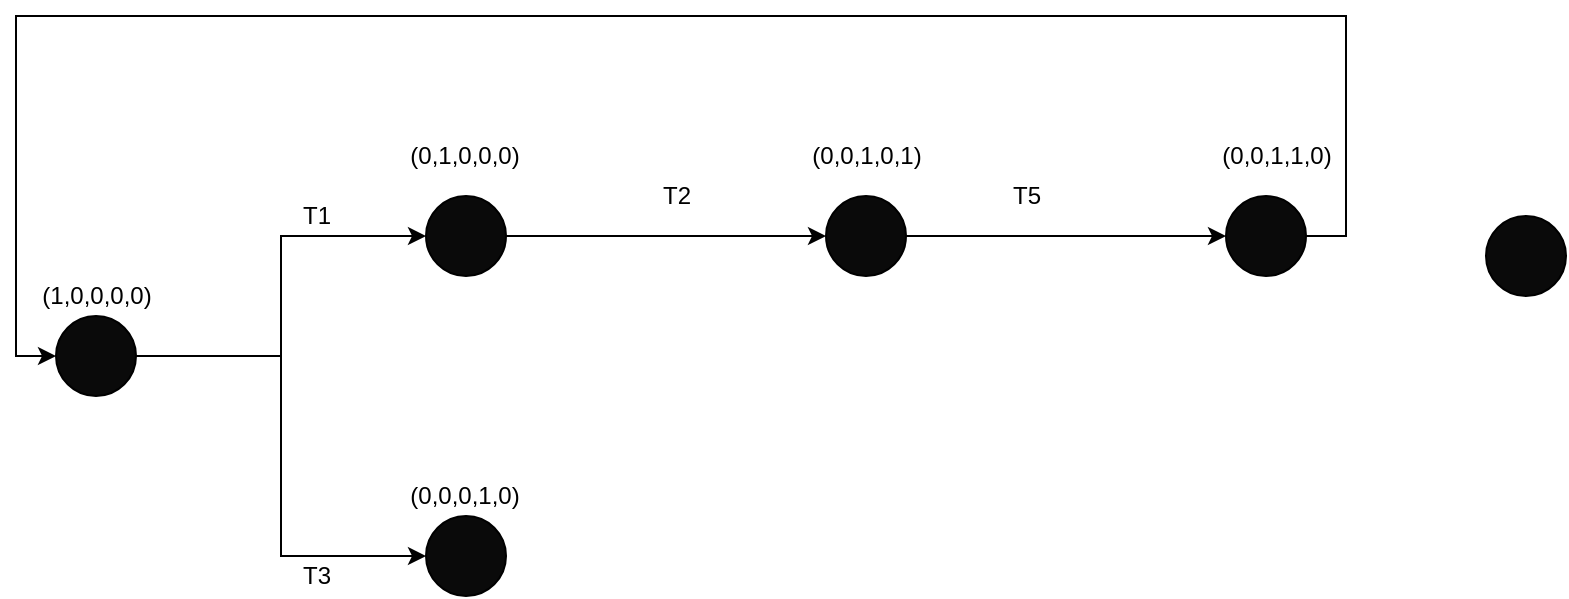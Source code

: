 <mxfile version="15.5.5" type="github">
  <diagram id="LQKRlHBBeknk-b-MMeLA" name="Page-1">
    <mxGraphModel dx="785" dy="575" grid="1" gridSize="10" guides="1" tooltips="1" connect="1" arrows="1" fold="1" page="1" pageScale="1" pageWidth="827" pageHeight="1169" math="0" shadow="0">
      <root>
        <mxCell id="0" />
        <mxCell id="1" parent="0" />
        <mxCell id="F0X57s9JsJMdalnqqCWt-10" style="edgeStyle=orthogonalEdgeStyle;rounded=0;orthogonalLoop=1;jettySize=auto;html=1;exitX=1;exitY=0.5;exitDx=0;exitDy=0;entryX=0;entryY=0.5;entryDx=0;entryDy=0;" edge="1" parent="1" source="F0X57s9JsJMdalnqqCWt-1" target="F0X57s9JsJMdalnqqCWt-2">
          <mxGeometry relative="1" as="geometry" />
        </mxCell>
        <mxCell id="F0X57s9JsJMdalnqqCWt-11" style="edgeStyle=orthogonalEdgeStyle;rounded=0;orthogonalLoop=1;jettySize=auto;html=1;exitX=1;exitY=0.5;exitDx=0;exitDy=0;entryX=0;entryY=0.5;entryDx=0;entryDy=0;" edge="1" parent="1" source="F0X57s9JsJMdalnqqCWt-1" target="F0X57s9JsJMdalnqqCWt-9">
          <mxGeometry relative="1" as="geometry" />
        </mxCell>
        <mxCell id="F0X57s9JsJMdalnqqCWt-1" value="" style="ellipse;whiteSpace=wrap;html=1;aspect=fixed;fillColor=#0A0A0A;" vertex="1" parent="1">
          <mxGeometry x="175" y="220" width="40" height="40" as="geometry" />
        </mxCell>
        <mxCell id="F0X57s9JsJMdalnqqCWt-16" style="edgeStyle=orthogonalEdgeStyle;rounded=0;orthogonalLoop=1;jettySize=auto;html=1;exitX=1;exitY=0.5;exitDx=0;exitDy=0;entryX=0;entryY=0.5;entryDx=0;entryDy=0;" edge="1" parent="1" source="F0X57s9JsJMdalnqqCWt-2" target="F0X57s9JsJMdalnqqCWt-15">
          <mxGeometry relative="1" as="geometry" />
        </mxCell>
        <mxCell id="F0X57s9JsJMdalnqqCWt-2" value="" style="ellipse;whiteSpace=wrap;html=1;aspect=fixed;fillColor=#0A0A0A;" vertex="1" parent="1">
          <mxGeometry x="360" y="160" width="40" height="40" as="geometry" />
        </mxCell>
        <mxCell id="F0X57s9JsJMdalnqqCWt-8" value="(1,0,0,0,0)" style="text;html=1;align=center;verticalAlign=middle;resizable=0;points=[];autosize=1;strokeColor=none;fillColor=none;" vertex="1" parent="1">
          <mxGeometry x="160" y="200" width="70" height="20" as="geometry" />
        </mxCell>
        <mxCell id="F0X57s9JsJMdalnqqCWt-9" value="" style="ellipse;whiteSpace=wrap;html=1;aspect=fixed;fillColor=#0A0A0A;" vertex="1" parent="1">
          <mxGeometry x="360" y="320" width="40" height="40" as="geometry" />
        </mxCell>
        <mxCell id="F0X57s9JsJMdalnqqCWt-12" value="T1" style="text;html=1;align=center;verticalAlign=middle;resizable=0;points=[];autosize=1;strokeColor=none;fillColor=none;" vertex="1" parent="1">
          <mxGeometry x="290" y="160" width="30" height="20" as="geometry" />
        </mxCell>
        <mxCell id="F0X57s9JsJMdalnqqCWt-13" value="T3" style="text;html=1;align=center;verticalAlign=middle;resizable=0;points=[];autosize=1;strokeColor=none;fillColor=none;" vertex="1" parent="1">
          <mxGeometry x="290" y="340" width="30" height="20" as="geometry" />
        </mxCell>
        <mxCell id="F0X57s9JsJMdalnqqCWt-14" value="(0,1,0,0,0)" style="text;html=1;align=center;verticalAlign=middle;resizable=0;points=[];autosize=1;strokeColor=none;fillColor=none;" vertex="1" parent="1">
          <mxGeometry x="344" y="130" width="70" height="20" as="geometry" />
        </mxCell>
        <mxCell id="F0X57s9JsJMdalnqqCWt-20" style="edgeStyle=orthogonalEdgeStyle;rounded=0;orthogonalLoop=1;jettySize=auto;html=1;exitX=1;exitY=0.5;exitDx=0;exitDy=0;entryX=0;entryY=0.5;entryDx=0;entryDy=0;" edge="1" parent="1" source="F0X57s9JsJMdalnqqCWt-15" target="F0X57s9JsJMdalnqqCWt-19">
          <mxGeometry relative="1" as="geometry" />
        </mxCell>
        <mxCell id="F0X57s9JsJMdalnqqCWt-15" value="" style="ellipse;whiteSpace=wrap;html=1;aspect=fixed;fillColor=#0A0A0A;" vertex="1" parent="1">
          <mxGeometry x="560" y="160" width="40" height="40" as="geometry" />
        </mxCell>
        <mxCell id="F0X57s9JsJMdalnqqCWt-17" value="T2" style="text;html=1;align=center;verticalAlign=middle;resizable=0;points=[];autosize=1;strokeColor=none;fillColor=none;" vertex="1" parent="1">
          <mxGeometry x="470" y="150" width="30" height="20" as="geometry" />
        </mxCell>
        <mxCell id="F0X57s9JsJMdalnqqCWt-18" value="(0,0,1,0,1)" style="text;html=1;align=center;verticalAlign=middle;resizable=0;points=[];autosize=1;strokeColor=none;fillColor=none;" vertex="1" parent="1">
          <mxGeometry x="545" y="130" width="70" height="20" as="geometry" />
        </mxCell>
        <mxCell id="F0X57s9JsJMdalnqqCWt-24" style="edgeStyle=orthogonalEdgeStyle;rounded=0;orthogonalLoop=1;jettySize=auto;html=1;exitX=1;exitY=0.5;exitDx=0;exitDy=0;entryX=0;entryY=0.5;entryDx=0;entryDy=0;" edge="1" parent="1" source="F0X57s9JsJMdalnqqCWt-19" target="F0X57s9JsJMdalnqqCWt-1">
          <mxGeometry relative="1" as="geometry">
            <mxPoint x="530" y="60" as="targetPoint" />
            <Array as="points">
              <mxPoint x="820" y="180" />
              <mxPoint x="820" y="70" />
              <mxPoint x="155" y="70" />
              <mxPoint x="155" y="240" />
            </Array>
          </mxGeometry>
        </mxCell>
        <mxCell id="F0X57s9JsJMdalnqqCWt-19" value="" style="ellipse;whiteSpace=wrap;html=1;aspect=fixed;fillColor=#0A0A0A;" vertex="1" parent="1">
          <mxGeometry x="760" y="160" width="40" height="40" as="geometry" />
        </mxCell>
        <mxCell id="F0X57s9JsJMdalnqqCWt-21" value="T5" style="text;html=1;align=center;verticalAlign=middle;resizable=0;points=[];autosize=1;strokeColor=none;fillColor=none;" vertex="1" parent="1">
          <mxGeometry x="645" y="150" width="30" height="20" as="geometry" />
        </mxCell>
        <mxCell id="F0X57s9JsJMdalnqqCWt-22" value="(0,0,1,1,0)" style="text;html=1;align=center;verticalAlign=middle;resizable=0;points=[];autosize=1;strokeColor=none;fillColor=none;" vertex="1" parent="1">
          <mxGeometry x="750" y="130" width="70" height="20" as="geometry" />
        </mxCell>
        <mxCell id="F0X57s9JsJMdalnqqCWt-23" value="" style="ellipse;whiteSpace=wrap;html=1;aspect=fixed;fillColor=#0A0A0A;" vertex="1" parent="1">
          <mxGeometry x="890" y="170" width="40" height="40" as="geometry" />
        </mxCell>
        <mxCell id="F0X57s9JsJMdalnqqCWt-25" value="(0,0,0,1,0)" style="text;html=1;align=center;verticalAlign=middle;resizable=0;points=[];autosize=1;strokeColor=none;fillColor=none;" vertex="1" parent="1">
          <mxGeometry x="344" y="300" width="70" height="20" as="geometry" />
        </mxCell>
      </root>
    </mxGraphModel>
  </diagram>
</mxfile>
